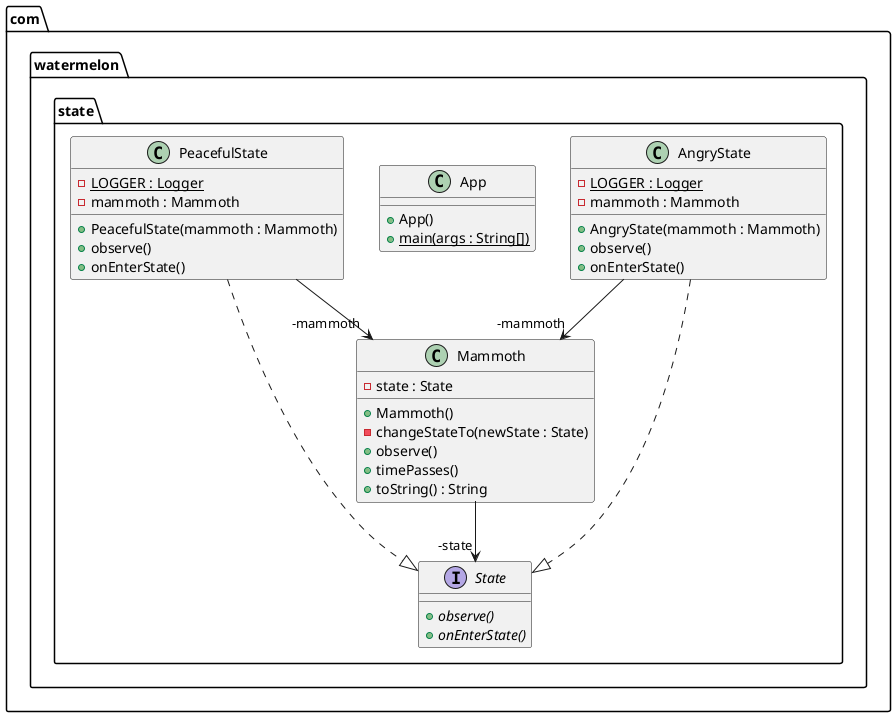 @startuml
package com.watermelon.state {
  class AngryState {
    - LOGGER : Logger {static}
    - mammoth : Mammoth
    + AngryState(mammoth : Mammoth)
    + observe()
    + onEnterState()
  }
  class App {
    + App()
    + main(args : String[]) {static}
  }
  class Mammoth {
    - state : State
    + Mammoth()
    - changeStateTo(newState : State)
    + observe()
    + timePasses()
    + toString() : String
  }
  class PeacefulState {
    - LOGGER : Logger {static}
    - mammoth : Mammoth
    + PeacefulState(mammoth : Mammoth)
    + observe()
    + onEnterState()
  }
  interface State {
    + observe() {abstract}
    + onEnterState() {abstract}
  }
}
AngryState -->  "-mammoth" Mammoth
Mammoth -->  "-state" State
PeacefulState -->  "-mammoth" Mammoth
AngryState ..|> State 
PeacefulState ..|> State 
@enduml